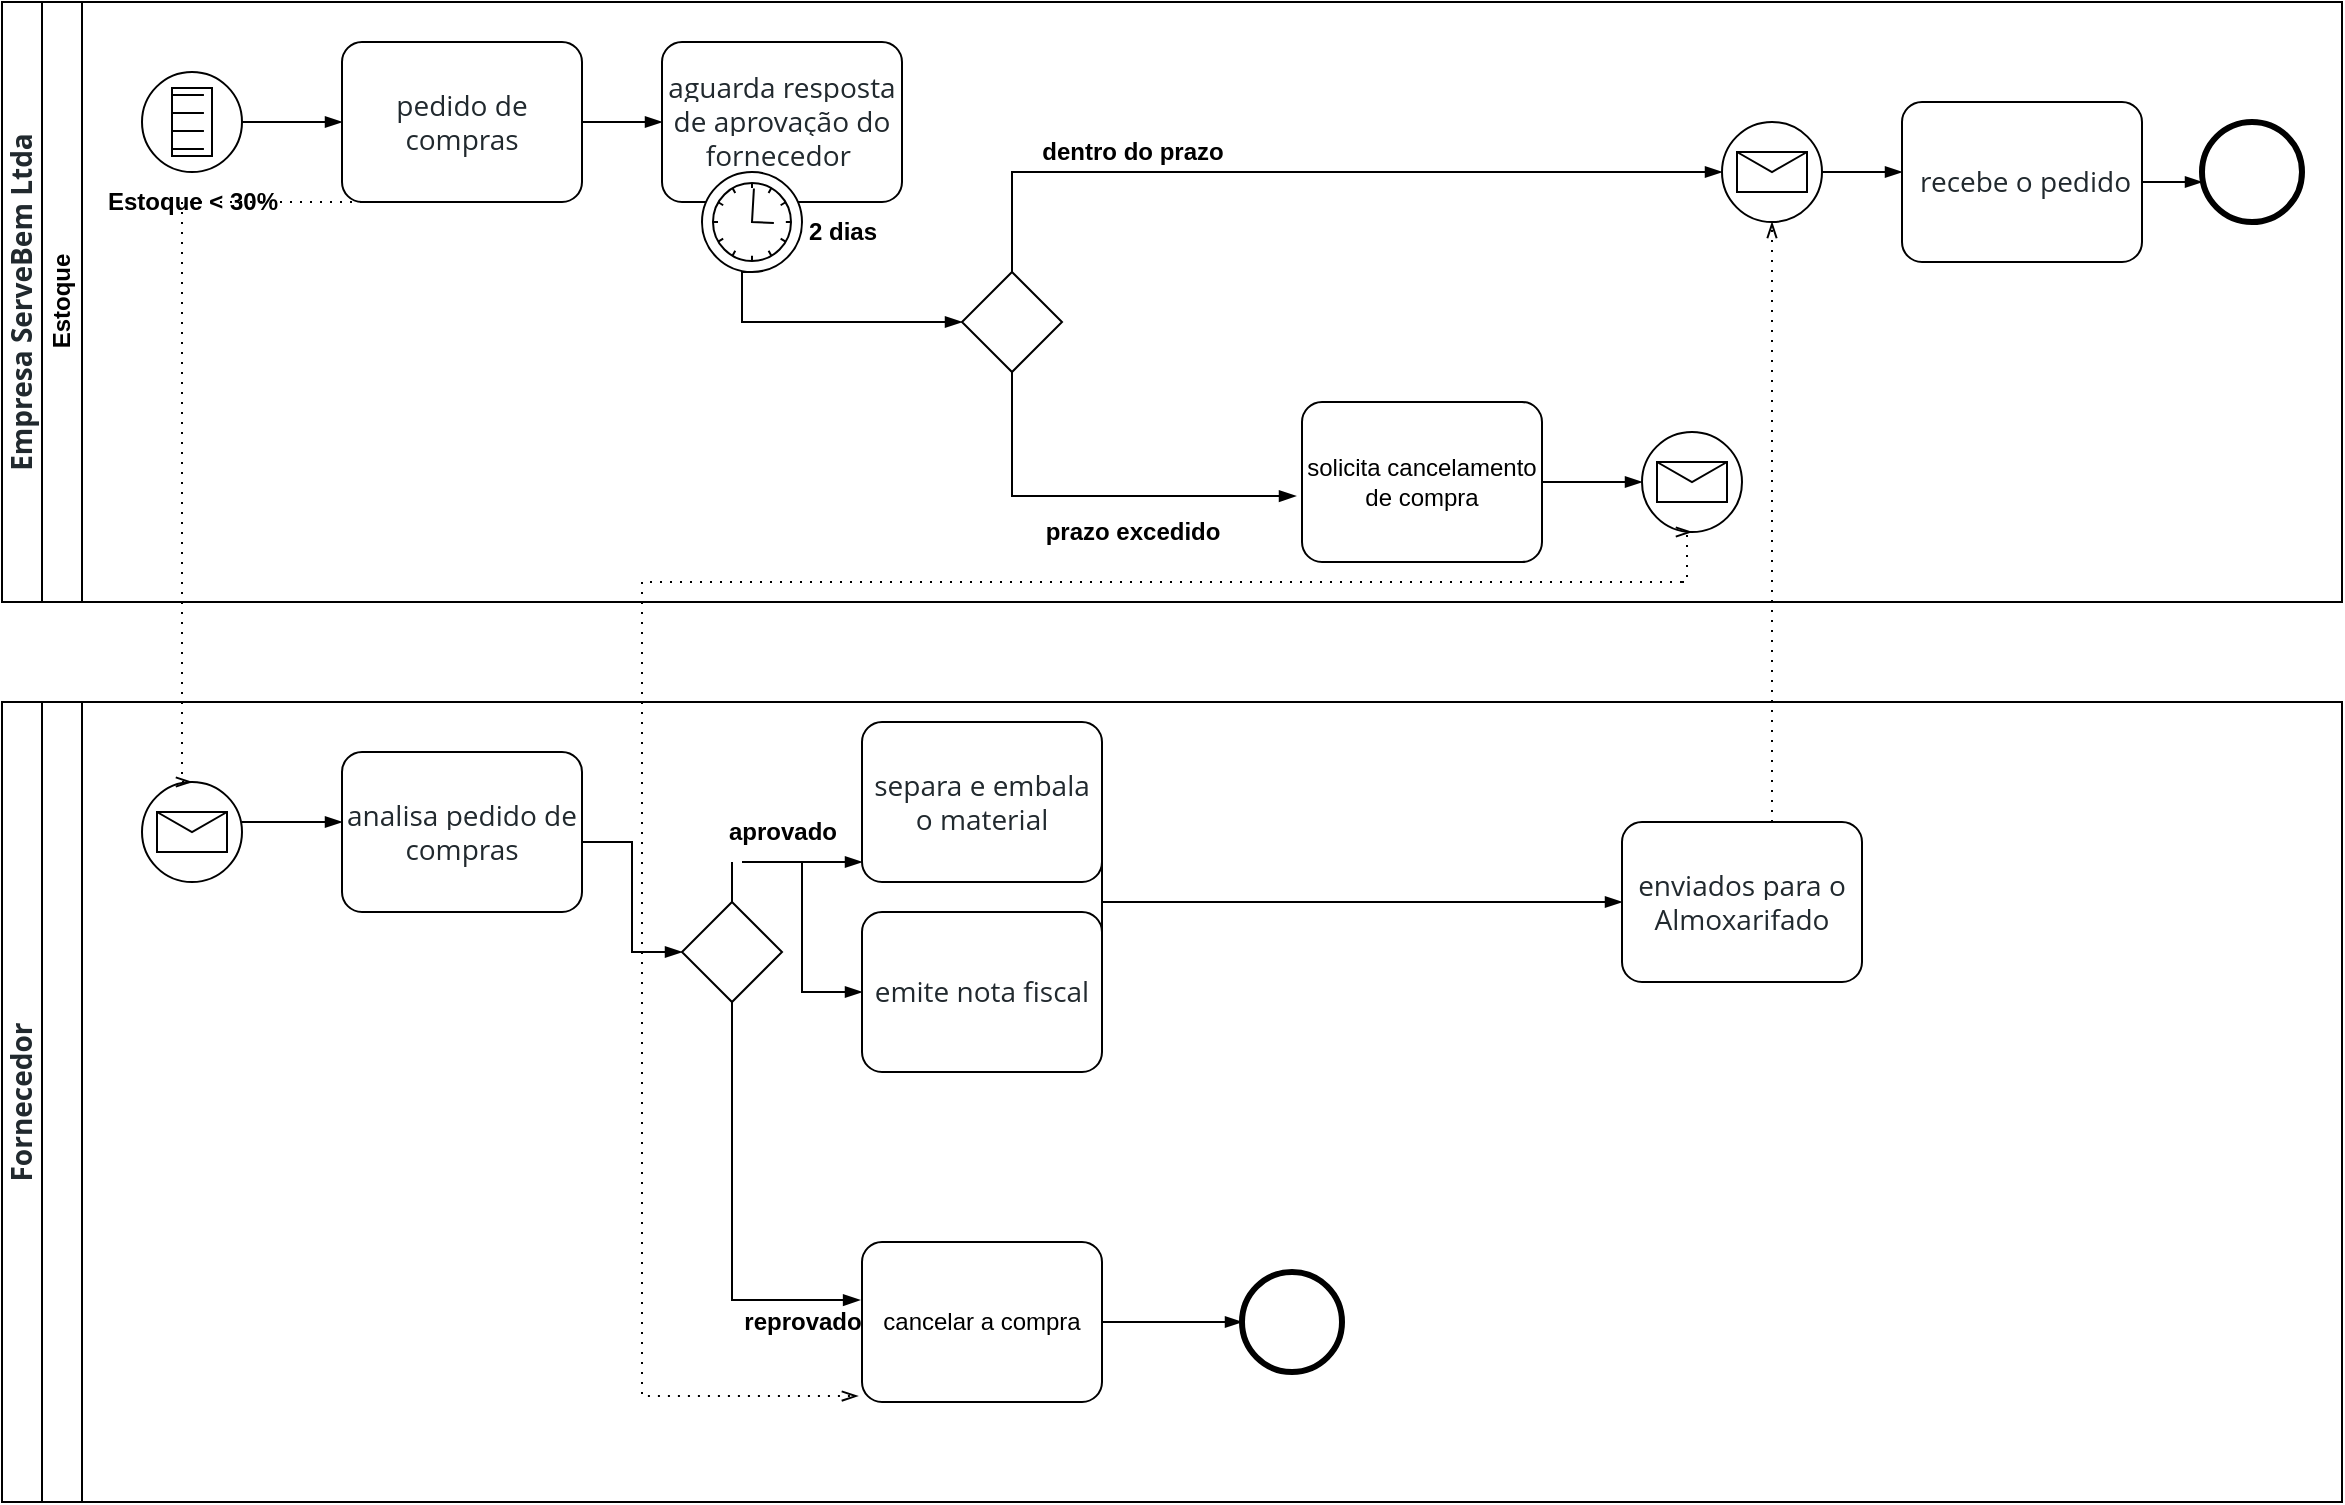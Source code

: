 <mxfile version="20.5.3" type="github">
  <diagram id="Xvlizr6cZXgU1MS0oItX" name="Página-1">
    <mxGraphModel dx="1422" dy="763" grid="1" gridSize="10" guides="1" tooltips="1" connect="1" arrows="1" fold="1" page="1" pageScale="1" pageWidth="827" pageHeight="1169" math="0" shadow="0">
      <root>
        <mxCell id="0" />
        <mxCell id="1" parent="0" />
        <mxCell id="XTLopvMcnS2C1MkqiS8y-1" value="&lt;span style=&quot;color: rgb(33, 41, 46); font-family: &amp;quot;Open Sans&amp;quot;, sans-serif; font-size: 14px; text-align: left;&quot;&gt;&amp;nbsp;Fornecedor&amp;nbsp;&lt;/span&gt;" style="swimlane;html=1;childLayout=stackLayout;resizeParent=1;resizeParentMax=0;horizontal=0;startSize=20;horizontalStack=0;whiteSpace=wrap;" vertex="1" parent="1">
          <mxGeometry x="110" y="360" width="1170" height="400" as="geometry" />
        </mxCell>
        <mxCell id="XTLopvMcnS2C1MkqiS8y-2" value="&lt;br&gt;" style="swimlane;html=1;startSize=20;horizontal=0;" vertex="1" parent="XTLopvMcnS2C1MkqiS8y-1">
          <mxGeometry x="20" width="1150" height="400" as="geometry" />
        </mxCell>
        <mxCell id="XTLopvMcnS2C1MkqiS8y-13" value="" style="points=[[0.145,0.145,0],[0.5,0,0],[0.855,0.145,0],[1,0.5,0],[0.855,0.855,0],[0.5,1,0],[0.145,0.855,0],[0,0.5,0]];shape=mxgraph.bpmn.event;html=1;verticalLabelPosition=bottom;labelBackgroundColor=#ffffff;verticalAlign=top;align=center;perimeter=ellipsePerimeter;outlineConnect=0;aspect=fixed;outline=standard;symbol=message;" vertex="1" parent="XTLopvMcnS2C1MkqiS8y-2">
          <mxGeometry x="50" y="40" width="50" height="50" as="geometry" />
        </mxCell>
        <mxCell id="XTLopvMcnS2C1MkqiS8y-21" value="&lt;span style=&quot;color: rgb(33, 41, 46); font-family: &amp;quot;Open Sans&amp;quot;, sans-serif; font-size: 14px; text-align: left; background-color: rgb(255, 255, 255);&quot;&gt;analisa pedido de compras&lt;/span&gt;" style="points=[[0.25,0,0],[0.5,0,0],[0.75,0,0],[1,0.25,0],[1,0.5,0],[1,0.75,0],[0.75,1,0],[0.5,1,0],[0.25,1,0],[0,0.75,0],[0,0.5,0],[0,0.25,0]];shape=mxgraph.bpmn.task;whiteSpace=wrap;rectStyle=rounded;size=10;html=1;taskMarker=abstract;" vertex="1" parent="XTLopvMcnS2C1MkqiS8y-2">
          <mxGeometry x="150" y="25" width="120" height="80" as="geometry" />
        </mxCell>
        <mxCell id="XTLopvMcnS2C1MkqiS8y-22" value="" style="edgeStyle=elbowEdgeStyle;fontSize=12;html=1;endArrow=blockThin;endFill=1;rounded=0;" edge="1" parent="XTLopvMcnS2C1MkqiS8y-2">
          <mxGeometry width="160" relative="1" as="geometry">
            <mxPoint x="100" y="60" as="sourcePoint" />
            <mxPoint x="150" y="60" as="targetPoint" />
          </mxGeometry>
        </mxCell>
        <mxCell id="XTLopvMcnS2C1MkqiS8y-28" value="" style="points=[[0.25,0.25,0],[0.5,0,0],[0.75,0.25,0],[1,0.5,0],[0.75,0.75,0],[0.5,1,0],[0.25,0.75,0],[0,0.5,0]];shape=mxgraph.bpmn.gateway2;html=1;verticalLabelPosition=bottom;labelBackgroundColor=#ffffff;verticalAlign=top;align=center;perimeter=rhombusPerimeter;outlineConnect=0;outline=none;symbol=none;" vertex="1" parent="XTLopvMcnS2C1MkqiS8y-2">
          <mxGeometry x="320" y="100" width="50" height="50" as="geometry" />
        </mxCell>
        <mxCell id="XTLopvMcnS2C1MkqiS8y-29" value="cancelar a compra" style="points=[[0.25,0,0],[0.5,0,0],[0.75,0,0],[1,0.25,0],[1,0.5,0],[1,0.75,0],[0.75,1,0],[0.5,1,0],[0.25,1,0],[0,0.75,0],[0,0.5,0],[0,0.25,0]];shape=mxgraph.bpmn.task;whiteSpace=wrap;rectStyle=rounded;size=10;html=1;taskMarker=abstract;" vertex="1" parent="XTLopvMcnS2C1MkqiS8y-2">
          <mxGeometry x="410" y="270" width="120" height="80" as="geometry" />
        </mxCell>
        <mxCell id="XTLopvMcnS2C1MkqiS8y-30" value="&lt;span style=&quot;color: rgb(33, 41, 46); font-family: &amp;quot;Open Sans&amp;quot;, sans-serif; font-size: 14px; text-align: left; background-color: rgb(255, 255, 255);&quot;&gt;separa e embala o material&lt;/span&gt;" style="points=[[0.25,0,0],[0.5,0,0],[0.75,0,0],[1,0.25,0],[1,0.5,0],[1,0.75,0],[0.75,1,0],[0.5,1,0],[0.25,1,0],[0,0.75,0],[0,0.5,0],[0,0.25,0]];shape=mxgraph.bpmn.task;whiteSpace=wrap;rectStyle=rounded;size=10;html=1;taskMarker=abstract;" vertex="1" parent="XTLopvMcnS2C1MkqiS8y-2">
          <mxGeometry x="410" y="10" width="120" height="80" as="geometry" />
        </mxCell>
        <mxCell id="XTLopvMcnS2C1MkqiS8y-32" value="" style="edgeStyle=elbowEdgeStyle;fontSize=12;html=1;endArrow=blockThin;endFill=1;rounded=0;entryX=0;entryY=0.5;entryDx=0;entryDy=0;entryPerimeter=0;" edge="1" parent="XTLopvMcnS2C1MkqiS8y-2" target="XTLopvMcnS2C1MkqiS8y-28">
          <mxGeometry width="160" relative="1" as="geometry">
            <mxPoint x="270" y="70" as="sourcePoint" />
            <mxPoint x="430" y="70" as="targetPoint" />
          </mxGeometry>
        </mxCell>
        <mxCell id="XTLopvMcnS2C1MkqiS8y-33" value="" style="edgeStyle=elbowEdgeStyle;fontSize=12;html=1;endArrow=blockThin;endFill=1;rounded=0;exitX=0.5;exitY=1;exitDx=0;exitDy=0;exitPerimeter=0;entryX=-0.008;entryY=0.363;entryDx=0;entryDy=0;entryPerimeter=0;" edge="1" parent="XTLopvMcnS2C1MkqiS8y-2" source="XTLopvMcnS2C1MkqiS8y-28" target="XTLopvMcnS2C1MkqiS8y-29">
          <mxGeometry width="160" relative="1" as="geometry">
            <mxPoint x="310" y="180" as="sourcePoint" />
            <mxPoint x="400" y="300" as="targetPoint" />
            <Array as="points">
              <mxPoint x="345" y="170" />
            </Array>
          </mxGeometry>
        </mxCell>
        <mxCell id="XTLopvMcnS2C1MkqiS8y-34" value="&lt;b&gt;aprovado&lt;/b&gt;" style="text;html=1;align=center;verticalAlign=middle;resizable=0;points=[];autosize=1;strokeColor=none;fillColor=none;" vertex="1" parent="XTLopvMcnS2C1MkqiS8y-2">
          <mxGeometry x="330" y="50" width="80" height="30" as="geometry" />
        </mxCell>
        <mxCell id="XTLopvMcnS2C1MkqiS8y-35" value="&lt;b&gt;reprovado&lt;/b&gt;" style="text;html=1;align=center;verticalAlign=middle;resizable=0;points=[];autosize=1;strokeColor=none;fillColor=none;" vertex="1" parent="XTLopvMcnS2C1MkqiS8y-2">
          <mxGeometry x="340" y="295" width="80" height="30" as="geometry" />
        </mxCell>
        <mxCell id="XTLopvMcnS2C1MkqiS8y-36" value="&lt;span style=&quot;color: rgb(33, 41, 46); font-family: &amp;quot;Open Sans&amp;quot;, sans-serif; font-size: 14px; text-align: left; background-color: rgb(255, 255, 255);&quot;&gt;emite nota fiscal&lt;/span&gt;" style="points=[[0.25,0,0],[0.5,0,0],[0.75,0,0],[1,0.25,0],[1,0.5,0],[1,0.75,0],[0.75,1,0],[0.5,1,0],[0.25,1,0],[0,0.75,0],[0,0.5,0],[0,0.25,0]];shape=mxgraph.bpmn.task;whiteSpace=wrap;rectStyle=rounded;size=10;html=1;taskMarker=abstract;" vertex="1" parent="XTLopvMcnS2C1MkqiS8y-2">
          <mxGeometry x="410" y="105" width="120" height="80" as="geometry" />
        </mxCell>
        <mxCell id="XTLopvMcnS2C1MkqiS8y-37" value="" style="endArrow=none;html=1;rounded=0;exitX=0.5;exitY=0;exitDx=0;exitDy=0;exitPerimeter=0;" edge="1" parent="XTLopvMcnS2C1MkqiS8y-2" source="XTLopvMcnS2C1MkqiS8y-28">
          <mxGeometry width="50" height="50" relative="1" as="geometry">
            <mxPoint x="370" y="200" as="sourcePoint" />
            <mxPoint x="345" y="80" as="targetPoint" />
          </mxGeometry>
        </mxCell>
        <mxCell id="XTLopvMcnS2C1MkqiS8y-38" value="" style="edgeStyle=elbowEdgeStyle;fontSize=12;html=1;endArrow=blockThin;endFill=1;rounded=0;" edge="1" parent="XTLopvMcnS2C1MkqiS8y-2">
          <mxGeometry width="160" relative="1" as="geometry">
            <mxPoint x="370" y="80" as="sourcePoint" />
            <mxPoint x="410" y="80" as="targetPoint" />
          </mxGeometry>
        </mxCell>
        <mxCell id="XTLopvMcnS2C1MkqiS8y-39" value="" style="edgeStyle=elbowEdgeStyle;fontSize=12;html=1;endArrow=blockThin;endFill=1;rounded=0;entryX=0;entryY=0.5;entryDx=0;entryDy=0;entryPerimeter=0;" edge="1" parent="XTLopvMcnS2C1MkqiS8y-2" target="XTLopvMcnS2C1MkqiS8y-36">
          <mxGeometry width="160" relative="1" as="geometry">
            <mxPoint x="350" y="80" as="sourcePoint" />
            <mxPoint x="540" y="100" as="targetPoint" />
          </mxGeometry>
        </mxCell>
        <mxCell id="XTLopvMcnS2C1MkqiS8y-40" value="" style="points=[[0.145,0.145,0],[0.5,0,0],[0.855,0.145,0],[1,0.5,0],[0.855,0.855,0],[0.5,1,0],[0.145,0.855,0],[0,0.5,0]];shape=mxgraph.bpmn.event;html=1;verticalLabelPosition=bottom;labelBackgroundColor=#ffffff;verticalAlign=top;align=center;perimeter=ellipsePerimeter;outlineConnect=0;aspect=fixed;outline=end;symbol=terminate2;" vertex="1" parent="XTLopvMcnS2C1MkqiS8y-2">
          <mxGeometry x="600" y="285" width="50" height="50" as="geometry" />
        </mxCell>
        <mxCell id="XTLopvMcnS2C1MkqiS8y-41" value="" style="edgeStyle=elbowEdgeStyle;fontSize=12;html=1;endArrow=blockThin;endFill=1;rounded=0;" edge="1" parent="XTLopvMcnS2C1MkqiS8y-2">
          <mxGeometry width="160" relative="1" as="geometry">
            <mxPoint x="530" y="310" as="sourcePoint" />
            <mxPoint x="600" y="310" as="targetPoint" />
          </mxGeometry>
        </mxCell>
        <mxCell id="XTLopvMcnS2C1MkqiS8y-42" value="&lt;span style=&quot;color: rgb(33, 41, 46); font-family: &amp;quot;Open Sans&amp;quot;, sans-serif; font-size: 14px; text-align: left; background-color: rgb(255, 255, 255);&quot;&gt;enviados para o Almoxarifado&lt;/span&gt;" style="points=[[0.25,0,0],[0.5,0,0],[0.75,0,0],[1,0.25,0],[1,0.5,0],[1,0.75,0],[0.75,1,0],[0.5,1,0],[0.25,1,0],[0,0.75,0],[0,0.5,0],[0,0.25,0]];shape=mxgraph.bpmn.task;whiteSpace=wrap;rectStyle=rounded;size=10;html=1;taskMarker=abstract;" vertex="1" parent="XTLopvMcnS2C1MkqiS8y-2">
          <mxGeometry x="790" y="60" width="120" height="80" as="geometry" />
        </mxCell>
        <mxCell id="XTLopvMcnS2C1MkqiS8y-44" value="" style="endArrow=none;html=1;rounded=0;entryX=1;entryY=0.5;entryDx=0;entryDy=0;entryPerimeter=0;exitX=1;exitY=0.5;exitDx=0;exitDy=0;exitPerimeter=0;" edge="1" parent="XTLopvMcnS2C1MkqiS8y-2" source="XTLopvMcnS2C1MkqiS8y-36" target="XTLopvMcnS2C1MkqiS8y-30">
          <mxGeometry width="50" height="50" relative="1" as="geometry">
            <mxPoint x="530" y="120" as="sourcePoint" />
            <mxPoint x="580" y="70" as="targetPoint" />
          </mxGeometry>
        </mxCell>
        <mxCell id="XTLopvMcnS2C1MkqiS8y-5" value="&lt;span style=&quot;color: rgb(33, 41, 46); font-family: &amp;quot;Open Sans&amp;quot;, sans-serif; font-size: 14px; text-align: left;&quot;&gt;Empresa ServeBem Ltda&lt;/span&gt;" style="swimlane;html=1;childLayout=stackLayout;resizeParent=1;resizeParentMax=0;horizontal=0;startSize=20;horizontalStack=0;whiteSpace=wrap;" vertex="1" parent="1">
          <mxGeometry x="110" y="10" width="1170" height="300" as="geometry" />
        </mxCell>
        <mxCell id="XTLopvMcnS2C1MkqiS8y-6" value="Estoque" style="swimlane;html=1;startSize=20;horizontal=0;" vertex="1" parent="XTLopvMcnS2C1MkqiS8y-5">
          <mxGeometry x="20" width="1150" height="300" as="geometry" />
        </mxCell>
        <mxCell id="XTLopvMcnS2C1MkqiS8y-9" value="" style="points=[[0.145,0.145,0],[0.5,0,0],[0.855,0.145,0],[1,0.5,0],[0.855,0.855,0],[0.5,1,0],[0.145,0.855,0],[0,0.5,0]];shape=mxgraph.bpmn.event;html=1;verticalLabelPosition=bottom;labelBackgroundColor=#ffffff;verticalAlign=top;align=center;perimeter=ellipsePerimeter;outlineConnect=0;aspect=fixed;outline=standard;symbol=conditional;" vertex="1" parent="XTLopvMcnS2C1MkqiS8y-6">
          <mxGeometry x="50" y="35" width="50" height="50" as="geometry" />
        </mxCell>
        <mxCell id="XTLopvMcnS2C1MkqiS8y-10" value="&lt;b&gt;Estoque &amp;lt; 30%&lt;/b&gt;" style="text;html=1;align=center;verticalAlign=middle;resizable=0;points=[];autosize=1;strokeColor=none;fillColor=none;" vertex="1" parent="XTLopvMcnS2C1MkqiS8y-6">
          <mxGeometry x="20" y="85" width="110" height="30" as="geometry" />
        </mxCell>
        <mxCell id="XTLopvMcnS2C1MkqiS8y-11" value="&lt;span style=&quot;color: rgb(33, 41, 46); font-family: &amp;quot;Open Sans&amp;quot;, sans-serif; font-size: 14px; text-align: left; background-color: rgb(255, 255, 255);&quot;&gt;pedido de compras&lt;/span&gt;" style="points=[[0.25,0,0],[0.5,0,0],[0.75,0,0],[1,0.25,0],[1,0.5,0],[1,0.75,0],[0.75,1,0],[0.5,1,0],[0.25,1,0],[0,0.75,0],[0,0.5,0],[0,0.25,0]];shape=mxgraph.bpmn.task;whiteSpace=wrap;rectStyle=rounded;size=10;html=1;taskMarker=abstract;" vertex="1" parent="XTLopvMcnS2C1MkqiS8y-6">
          <mxGeometry x="150" y="20" width="120" height="80" as="geometry" />
        </mxCell>
        <mxCell id="XTLopvMcnS2C1MkqiS8y-12" value="" style="edgeStyle=elbowEdgeStyle;fontSize=12;html=1;endArrow=blockThin;endFill=1;rounded=0;" edge="1" parent="XTLopvMcnS2C1MkqiS8y-6">
          <mxGeometry width="160" relative="1" as="geometry">
            <mxPoint x="100" y="60" as="sourcePoint" />
            <mxPoint x="150" y="60" as="targetPoint" />
          </mxGeometry>
        </mxCell>
        <mxCell id="XTLopvMcnS2C1MkqiS8y-15" value="&lt;span style=&quot;color: rgb(33, 41, 46); font-family: &amp;quot;Open Sans&amp;quot;, sans-serif; font-size: 14px; text-align: left; background-color: rgb(255, 255, 255);&quot;&gt;aguarda resposta de aprovação do fornecedor&amp;nbsp;&lt;/span&gt;" style="points=[[0.25,0,0],[0.5,0,0],[0.75,0,0],[1,0.25,0],[1,0.5,0],[1,0.75,0],[0.75,1,0],[0.5,1,0],[0.25,1,0],[0,0.75,0],[0,0.5,0],[0,0.25,0]];shape=mxgraph.bpmn.task;whiteSpace=wrap;rectStyle=rounded;size=10;html=1;taskMarker=abstract;" vertex="1" parent="XTLopvMcnS2C1MkqiS8y-6">
          <mxGeometry x="310" y="20" width="120" height="80" as="geometry" />
        </mxCell>
        <mxCell id="XTLopvMcnS2C1MkqiS8y-16" value="" style="edgeStyle=elbowEdgeStyle;fontSize=12;html=1;endArrow=blockThin;endFill=1;rounded=0;" edge="1" parent="XTLopvMcnS2C1MkqiS8y-6">
          <mxGeometry width="160" relative="1" as="geometry">
            <mxPoint x="270" y="60" as="sourcePoint" />
            <mxPoint x="310" y="60" as="targetPoint" />
          </mxGeometry>
        </mxCell>
        <mxCell id="XTLopvMcnS2C1MkqiS8y-17" value="" style="points=[[0.145,0.145,0],[0.5,0,0],[0.855,0.145,0],[1,0.5,0],[0.855,0.855,0],[0.5,1,0],[0.145,0.855,0],[0,0.5,0]];shape=mxgraph.bpmn.event;html=1;verticalLabelPosition=bottom;labelBackgroundColor=#ffffff;verticalAlign=top;align=center;perimeter=ellipsePerimeter;outlineConnect=0;aspect=fixed;outline=standard;symbol=timer;" vertex="1" parent="XTLopvMcnS2C1MkqiS8y-6">
          <mxGeometry x="330" y="85" width="50" height="50" as="geometry" />
        </mxCell>
        <mxCell id="XTLopvMcnS2C1MkqiS8y-20" value="&lt;b&gt;2 dias&lt;/b&gt;" style="text;html=1;align=center;verticalAlign=middle;resizable=0;points=[];autosize=1;strokeColor=none;fillColor=none;" vertex="1" parent="XTLopvMcnS2C1MkqiS8y-6">
          <mxGeometry x="370" y="100" width="60" height="30" as="geometry" />
        </mxCell>
        <mxCell id="XTLopvMcnS2C1MkqiS8y-23" value="" style="points=[[0.145,0.145,0],[0.5,0,0],[0.855,0.145,0],[1,0.5,0],[0.855,0.855,0],[0.5,1,0],[0.145,0.855,0],[0,0.5,0]];shape=mxgraph.bpmn.event;html=1;verticalLabelPosition=bottom;labelBackgroundColor=#ffffff;verticalAlign=top;align=center;perimeter=ellipsePerimeter;outlineConnect=0;aspect=fixed;outline=standard;symbol=message;" vertex="1" parent="XTLopvMcnS2C1MkqiS8y-6">
          <mxGeometry x="840" y="60" width="50" height="50" as="geometry" />
        </mxCell>
        <mxCell id="XTLopvMcnS2C1MkqiS8y-25" value="&lt;span style=&quot;color: rgb(33, 41, 46); font-family: &amp;quot;Open Sans&amp;quot;, sans-serif; font-size: 14px; text-align: left; background-color: rgb(255, 255, 255);&quot;&gt;&amp;nbsp;recebe o pedido&lt;/span&gt;" style="points=[[0.25,0,0],[0.5,0,0],[0.75,0,0],[1,0.25,0],[1,0.5,0],[1,0.75,0],[0.75,1,0],[0.5,1,0],[0.25,1,0],[0,0.75,0],[0,0.5,0],[0,0.25,0]];shape=mxgraph.bpmn.task;whiteSpace=wrap;rectStyle=rounded;size=10;html=1;taskMarker=abstract;" vertex="1" parent="XTLopvMcnS2C1MkqiS8y-6">
          <mxGeometry x="930" y="50" width="120" height="80" as="geometry" />
        </mxCell>
        <mxCell id="XTLopvMcnS2C1MkqiS8y-47" value="" style="points=[[0.25,0.25,0],[0.5,0,0],[0.75,0.25,0],[1,0.5,0],[0.75,0.75,0],[0.5,1,0],[0.25,0.75,0],[0,0.5,0]];shape=mxgraph.bpmn.gateway2;html=1;verticalLabelPosition=bottom;labelBackgroundColor=#ffffff;verticalAlign=top;align=center;perimeter=rhombusPerimeter;outlineConnect=0;outline=none;symbol=none;" vertex="1" parent="XTLopvMcnS2C1MkqiS8y-6">
          <mxGeometry x="460" y="135" width="50" height="50" as="geometry" />
        </mxCell>
        <mxCell id="XTLopvMcnS2C1MkqiS8y-50" value="" style="points=[[0.145,0.145,0],[0.5,0,0],[0.855,0.145,0],[1,0.5,0],[0.855,0.855,0],[0.5,1,0],[0.145,0.855,0],[0,0.5,0]];shape=mxgraph.bpmn.event;html=1;verticalLabelPosition=bottom;labelBackgroundColor=#ffffff;verticalAlign=top;align=center;perimeter=ellipsePerimeter;outlineConnect=0;aspect=fixed;outline=end;symbol=terminate2;" vertex="1" parent="XTLopvMcnS2C1MkqiS8y-6">
          <mxGeometry x="1080" y="60" width="50" height="50" as="geometry" />
        </mxCell>
        <mxCell id="XTLopvMcnS2C1MkqiS8y-52" value="" style="edgeStyle=elbowEdgeStyle;fontSize=12;html=1;endArrow=blockThin;endFill=1;rounded=0;exitX=0.5;exitY=1;exitDx=0;exitDy=0;exitPerimeter=0;entryX=0;entryY=0.5;entryDx=0;entryDy=0;entryPerimeter=0;" edge="1" parent="XTLopvMcnS2C1MkqiS8y-6" source="XTLopvMcnS2C1MkqiS8y-17" target="XTLopvMcnS2C1MkqiS8y-47">
          <mxGeometry width="160" relative="1" as="geometry">
            <mxPoint x="310" y="210" as="sourcePoint" />
            <mxPoint x="470" y="210" as="targetPoint" />
            <Array as="points">
              <mxPoint x="350" y="160" />
            </Array>
          </mxGeometry>
        </mxCell>
        <mxCell id="XTLopvMcnS2C1MkqiS8y-53" value="solicita cancelamento de compra" style="points=[[0.25,0,0],[0.5,0,0],[0.75,0,0],[1,0.25,0],[1,0.5,0],[1,0.75,0],[0.75,1,0],[0.5,1,0],[0.25,1,0],[0,0.75,0],[0,0.5,0],[0,0.25,0]];shape=mxgraph.bpmn.task;whiteSpace=wrap;rectStyle=rounded;size=10;html=1;taskMarker=abstract;" vertex="1" parent="XTLopvMcnS2C1MkqiS8y-6">
          <mxGeometry x="630" y="200" width="120" height="80" as="geometry" />
        </mxCell>
        <mxCell id="XTLopvMcnS2C1MkqiS8y-54" value="" style="edgeStyle=elbowEdgeStyle;fontSize=12;html=1;endArrow=blockThin;endFill=1;rounded=0;exitX=0.5;exitY=1;exitDx=0;exitDy=0;exitPerimeter=0;entryX=-0.025;entryY=0.588;entryDx=0;entryDy=0;entryPerimeter=0;" edge="1" parent="XTLopvMcnS2C1MkqiS8y-6" source="XTLopvMcnS2C1MkqiS8y-47" target="XTLopvMcnS2C1MkqiS8y-53">
          <mxGeometry width="160" relative="1" as="geometry">
            <mxPoint x="380" y="220" as="sourcePoint" />
            <mxPoint x="540" y="220" as="targetPoint" />
            <Array as="points">
              <mxPoint x="485" y="230" />
            </Array>
          </mxGeometry>
        </mxCell>
        <mxCell id="XTLopvMcnS2C1MkqiS8y-55" value="&lt;b&gt;prazo excedido&lt;/b&gt;" style="text;html=1;align=center;verticalAlign=middle;resizable=0;points=[];autosize=1;strokeColor=none;fillColor=none;" vertex="1" parent="XTLopvMcnS2C1MkqiS8y-6">
          <mxGeometry x="490" y="250" width="110" height="30" as="geometry" />
        </mxCell>
        <mxCell id="XTLopvMcnS2C1MkqiS8y-57" value="" style="edgeStyle=elbowEdgeStyle;fontSize=12;html=1;endArrow=blockThin;endFill=1;rounded=0;entryX=0;entryY=0.5;entryDx=0;entryDy=0;entryPerimeter=0;exitX=0.5;exitY=0;exitDx=0;exitDy=0;exitPerimeter=0;" edge="1" parent="XTLopvMcnS2C1MkqiS8y-6" source="XTLopvMcnS2C1MkqiS8y-47" target="XTLopvMcnS2C1MkqiS8y-23">
          <mxGeometry width="160" relative="1" as="geometry">
            <mxPoint x="480" y="130" as="sourcePoint" />
            <mxPoint x="630" y="80" as="targetPoint" />
            <Array as="points">
              <mxPoint x="485" y="85" />
            </Array>
          </mxGeometry>
        </mxCell>
        <mxCell id="XTLopvMcnS2C1MkqiS8y-58" value="" style="points=[[0.145,0.145,0],[0.5,0,0],[0.855,0.145,0],[1,0.5,0],[0.855,0.855,0],[0.5,1,0],[0.145,0.855,0],[0,0.5,0]];shape=mxgraph.bpmn.event;html=1;verticalLabelPosition=bottom;labelBackgroundColor=#ffffff;verticalAlign=top;align=center;perimeter=ellipsePerimeter;outlineConnect=0;aspect=fixed;outline=standard;symbol=message;" vertex="1" parent="XTLopvMcnS2C1MkqiS8y-6">
          <mxGeometry x="800" y="215" width="50" height="50" as="geometry" />
        </mxCell>
        <mxCell id="XTLopvMcnS2C1MkqiS8y-59" value="" style="edgeStyle=elbowEdgeStyle;fontSize=12;html=1;endArrow=blockThin;endFill=1;rounded=0;exitX=1;exitY=0.5;exitDx=0;exitDy=0;exitPerimeter=0;entryX=0;entryY=0.5;entryDx=0;entryDy=0;entryPerimeter=0;" edge="1" parent="XTLopvMcnS2C1MkqiS8y-6" source="XTLopvMcnS2C1MkqiS8y-53" target="XTLopvMcnS2C1MkqiS8y-58">
          <mxGeometry width="160" relative="1" as="geometry">
            <mxPoint x="710" y="240" as="sourcePoint" />
            <mxPoint x="870" y="240" as="targetPoint" />
          </mxGeometry>
        </mxCell>
        <mxCell id="XTLopvMcnS2C1MkqiS8y-61" value="" style="edgeStyle=elbowEdgeStyle;fontSize=12;html=1;endArrow=blockThin;endFill=1;rounded=0;exitX=1;exitY=0.5;exitDx=0;exitDy=0;exitPerimeter=0;" edge="1" parent="XTLopvMcnS2C1MkqiS8y-6" source="XTLopvMcnS2C1MkqiS8y-23">
          <mxGeometry width="160" relative="1" as="geometry">
            <mxPoint x="910" y="210" as="sourcePoint" />
            <mxPoint x="930" y="85" as="targetPoint" />
          </mxGeometry>
        </mxCell>
        <mxCell id="XTLopvMcnS2C1MkqiS8y-62" value="" style="edgeStyle=elbowEdgeStyle;fontSize=12;html=1;endArrow=blockThin;endFill=1;rounded=0;" edge="1" parent="XTLopvMcnS2C1MkqiS8y-6">
          <mxGeometry width="160" relative="1" as="geometry">
            <mxPoint x="1050" y="90" as="sourcePoint" />
            <mxPoint x="1080" y="90" as="targetPoint" />
          </mxGeometry>
        </mxCell>
        <mxCell id="XTLopvMcnS2C1MkqiS8y-63" value="&lt;b&gt;dentro do prazo&lt;/b&gt;" style="text;html=1;align=center;verticalAlign=middle;resizable=0;points=[];autosize=1;strokeColor=none;fillColor=none;" vertex="1" parent="XTLopvMcnS2C1MkqiS8y-6">
          <mxGeometry x="490" y="60" width="110" height="30" as="geometry" />
        </mxCell>
        <mxCell id="XTLopvMcnS2C1MkqiS8y-64" value="" style="edgeStyle=elbowEdgeStyle;fontSize=12;html=1;endFill=0;startFill=0;endSize=6;startSize=6;dashed=1;dashPattern=1 4;endArrow=openThin;startArrow=none;rounded=0;entryX=0.5;entryY=1;entryDx=0;entryDy=0;entryPerimeter=0;" edge="1" parent="XTLopvMcnS2C1MkqiS8y-6" target="XTLopvMcnS2C1MkqiS8y-58">
          <mxGeometry width="160" relative="1" as="geometry">
            <mxPoint x="820" y="290" as="sourcePoint" />
            <mxPoint x="980" y="290" as="targetPoint" />
          </mxGeometry>
        </mxCell>
        <mxCell id="XTLopvMcnS2C1MkqiS8y-14" value="" style="edgeStyle=elbowEdgeStyle;fontSize=12;html=1;endFill=0;startFill=0;endSize=6;startSize=6;dashed=1;dashPattern=1 4;endArrow=openThin;startArrow=none;rounded=0;exitX=0.5;exitY=1;exitDx=0;exitDy=0;exitPerimeter=0;entryX=0.5;entryY=0;entryDx=0;entryDy=0;entryPerimeter=0;" edge="1" parent="1" source="XTLopvMcnS2C1MkqiS8y-11" target="XTLopvMcnS2C1MkqiS8y-13">
          <mxGeometry width="160" relative="1" as="geometry">
            <mxPoint x="290" y="200" as="sourcePoint" />
            <mxPoint x="200" y="480" as="targetPoint" />
            <Array as="points">
              <mxPoint x="200" y="180" />
              <mxPoint x="200" y="320" />
              <mxPoint x="200" y="310" />
            </Array>
          </mxGeometry>
        </mxCell>
        <mxCell id="XTLopvMcnS2C1MkqiS8y-43" value="" style="edgeStyle=elbowEdgeStyle;fontSize=12;html=1;endArrow=blockThin;endFill=1;rounded=0;entryX=0;entryY=0.5;entryDx=0;entryDy=0;entryPerimeter=0;" edge="1" parent="1" target="XTLopvMcnS2C1MkqiS8y-42">
          <mxGeometry width="160" relative="1" as="geometry">
            <mxPoint x="660" y="460" as="sourcePoint" />
            <mxPoint x="690" y="460" as="targetPoint" />
          </mxGeometry>
        </mxCell>
        <mxCell id="XTLopvMcnS2C1MkqiS8y-56" value="" style="edgeStyle=elbowEdgeStyle;fontSize=12;html=1;endFill=0;startFill=0;endSize=6;startSize=6;dashed=1;dashPattern=1 4;endArrow=openThin;startArrow=none;rounded=0;entryX=-0.017;entryY=0.963;entryDx=0;entryDy=0;entryPerimeter=0;" edge="1" parent="1" target="XTLopvMcnS2C1MkqiS8y-29">
          <mxGeometry width="160" relative="1" as="geometry">
            <mxPoint x="950" y="300" as="sourcePoint" />
            <mxPoint x="870" y="330" as="targetPoint" />
            <Array as="points">
              <mxPoint x="430" y="490" />
              <mxPoint x="430" y="290" />
              <mxPoint x="410" y="530" />
            </Array>
          </mxGeometry>
        </mxCell>
        <mxCell id="XTLopvMcnS2C1MkqiS8y-46" value="" style="edgeStyle=elbowEdgeStyle;fontSize=12;html=1;endFill=0;startFill=0;endSize=6;startSize=6;dashed=1;dashPattern=1 4;endArrow=openThin;startArrow=none;rounded=0;entryX=0.5;entryY=1;entryDx=0;entryDy=0;entryPerimeter=0;" edge="1" parent="1" source="XTLopvMcnS2C1MkqiS8y-42" target="XTLopvMcnS2C1MkqiS8y-23">
          <mxGeometry width="160" relative="1" as="geometry">
            <mxPoint x="750" y="420" as="sourcePoint" />
            <mxPoint x="740" y="280" as="targetPoint" />
            <Array as="points">
              <mxPoint x="995" y="300" />
            </Array>
          </mxGeometry>
        </mxCell>
      </root>
    </mxGraphModel>
  </diagram>
</mxfile>
